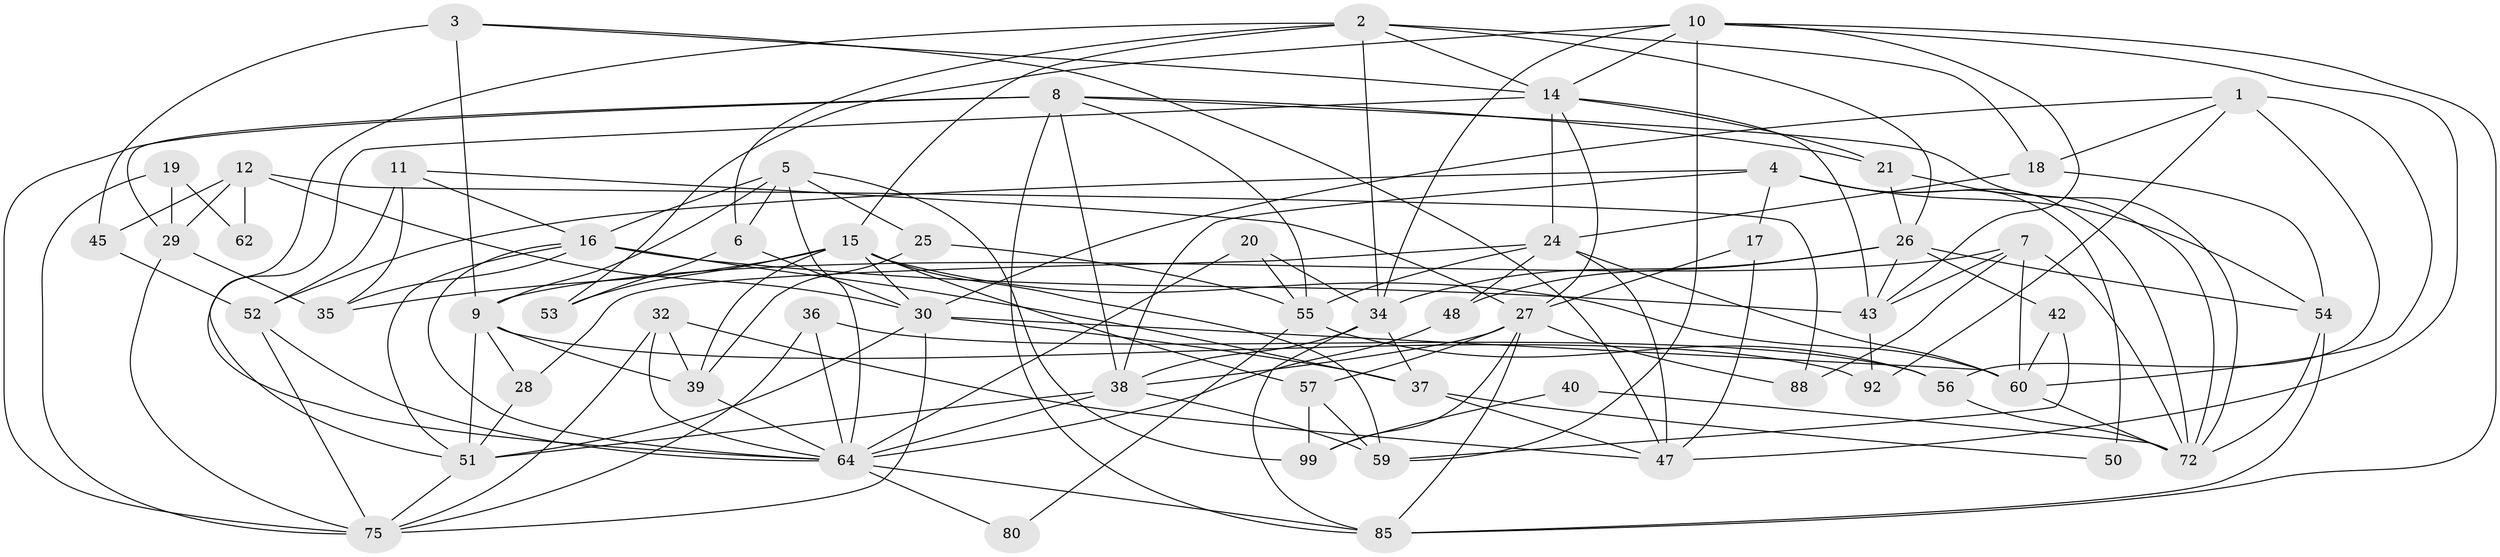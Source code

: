 // original degree distribution, {4: 0.29, 3: 0.34, 5: 0.18, 6: 0.08, 7: 0.03, 2: 0.07, 9: 0.01}
// Generated by graph-tools (version 1.1) at 2025/11/02/21/25 10:11:14]
// undirected, 59 vertices, 151 edges
graph export_dot {
graph [start="1"]
  node [color=gray90,style=filled];
  1 [super="+98"];
  2 [super="+93"];
  3 [super="+33"];
  4 [super="+46"];
  5 [super="+83"];
  6;
  7 [super="+63"];
  8 [super="+100"];
  9 [super="+95"];
  10 [super="+91"];
  11 [super="+13"];
  12;
  14 [super="+61"];
  15 [super="+44"];
  16 [super="+23"];
  17;
  18 [super="+22"];
  19 [super="+76"];
  20;
  21 [super="+66"];
  24 [super="+31"];
  25;
  26 [super="+79"];
  27 [super="+70"];
  28;
  29 [super="+84"];
  30 [super="+81"];
  32 [super="+41"];
  34 [super="+58"];
  35;
  36;
  37 [super="+89"];
  38 [super="+49"];
  39 [super="+77"];
  40;
  42;
  43 [super="+78"];
  45;
  47 [super="+90"];
  48 [super="+68"];
  50;
  51 [super="+96"];
  52 [super="+67"];
  53 [super="+71"];
  54 [super="+87"];
  55 [super="+69"];
  56 [super="+74"];
  57;
  59 [super="+86"];
  60 [super="+82"];
  62;
  64 [super="+65"];
  72 [super="+73"];
  75 [super="+94"];
  80;
  85 [super="+97"];
  88;
  92;
  99;
  1 -- 92;
  1 -- 18;
  1 -- 30;
  1 -- 60;
  1 -- 56;
  2 -- 14;
  2 -- 6;
  2 -- 34;
  2 -- 18;
  2 -- 15;
  2 -- 26;
  2 -- 64;
  3 -- 45 [weight=2];
  3 -- 9;
  3 -- 14;
  3 -- 47;
  4 -- 50 [weight=2];
  4 -- 17;
  4 -- 54;
  4 -- 38;
  4 -- 72;
  4 -- 52;
  5 -- 64;
  5 -- 25;
  5 -- 9;
  5 -- 99;
  5 -- 6;
  5 -- 16;
  6 -- 30;
  6 -- 53;
  7 -- 43;
  7 -- 88;
  7 -- 9;
  7 -- 72;
  7 -- 60;
  8 -- 38;
  8 -- 85;
  8 -- 55;
  8 -- 75;
  8 -- 72;
  8 -- 29;
  8 -- 21;
  9 -- 28;
  9 -- 51;
  9 -- 92;
  9 -- 39;
  10 -- 14;
  10 -- 47;
  10 -- 53;
  10 -- 59;
  10 -- 85;
  10 -- 43;
  10 -- 34;
  11 -- 16;
  11 -- 35;
  11 -- 27;
  11 -- 52;
  12 -- 45;
  12 -- 62;
  12 -- 88;
  12 -- 29;
  12 -- 30;
  14 -- 21;
  14 -- 43;
  14 -- 24;
  14 -- 51;
  14 -- 27;
  15 -- 35;
  15 -- 39;
  15 -- 60;
  15 -- 30;
  15 -- 57;
  15 -- 59;
  15 -- 53;
  16 -- 35;
  16 -- 43;
  16 -- 51;
  16 -- 37;
  16 -- 64;
  17 -- 47;
  17 -- 27;
  18 -- 24;
  18 -- 54;
  19 -- 29;
  19 -- 62;
  19 -- 75;
  20 -- 55;
  20 -- 64;
  20 -- 34;
  21 -- 26;
  21 -- 72;
  24 -- 60;
  24 -- 47;
  24 -- 28;
  24 -- 48;
  24 -- 55;
  25 -- 55;
  25 -- 39;
  26 -- 43;
  26 -- 48;
  26 -- 42;
  26 -- 34;
  26 -- 54;
  27 -- 88;
  27 -- 99;
  27 -- 85;
  27 -- 38;
  27 -- 57;
  28 -- 51;
  29 -- 35;
  29 -- 75;
  30 -- 75;
  30 -- 37;
  30 -- 60;
  30 -- 51;
  32 -- 39;
  32 -- 64;
  32 -- 75;
  32 -- 47;
  34 -- 38;
  34 -- 85;
  34 -- 37;
  36 -- 56;
  36 -- 75;
  36 -- 64;
  37 -- 47;
  37 -- 50;
  38 -- 51;
  38 -- 59 [weight=2];
  38 -- 64;
  39 -- 64 [weight=2];
  40 -- 99;
  40 -- 72;
  42 -- 59;
  42 -- 60;
  43 -- 92;
  45 -- 52;
  48 -- 64;
  51 -- 75;
  52 -- 64;
  52 -- 75;
  54 -- 85;
  54 -- 72;
  55 -- 80;
  55 -- 56;
  56 -- 72;
  57 -- 99;
  57 -- 59;
  60 -- 72;
  64 -- 85;
  64 -- 80;
}
